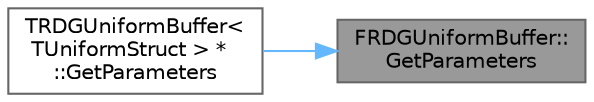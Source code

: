 digraph "FRDGUniformBuffer::GetParameters"
{
 // INTERACTIVE_SVG=YES
 // LATEX_PDF_SIZE
  bgcolor="transparent";
  edge [fontname=Helvetica,fontsize=10,labelfontname=Helvetica,labelfontsize=10];
  node [fontname=Helvetica,fontsize=10,shape=box,height=0.2,width=0.4];
  rankdir="RL";
  Node1 [id="Node000001",label="FRDGUniformBuffer::\lGetParameters",height=0.2,width=0.4,color="gray40", fillcolor="grey60", style="filled", fontcolor="black",tooltip=" "];
  Node1 -> Node2 [id="edge1_Node000001_Node000002",dir="back",color="steelblue1",style="solid",tooltip=" "];
  Node2 [id="Node000002",label="TRDGUniformBuffer\<\l TUniformStruct \> *\l::GetParameters",height=0.2,width=0.4,color="grey40", fillcolor="white", style="filled",URL="$de/d5b/classTRDGUniformBuffer.html#a5de206487759d860843606d5780813c8",tooltip=" "];
}
